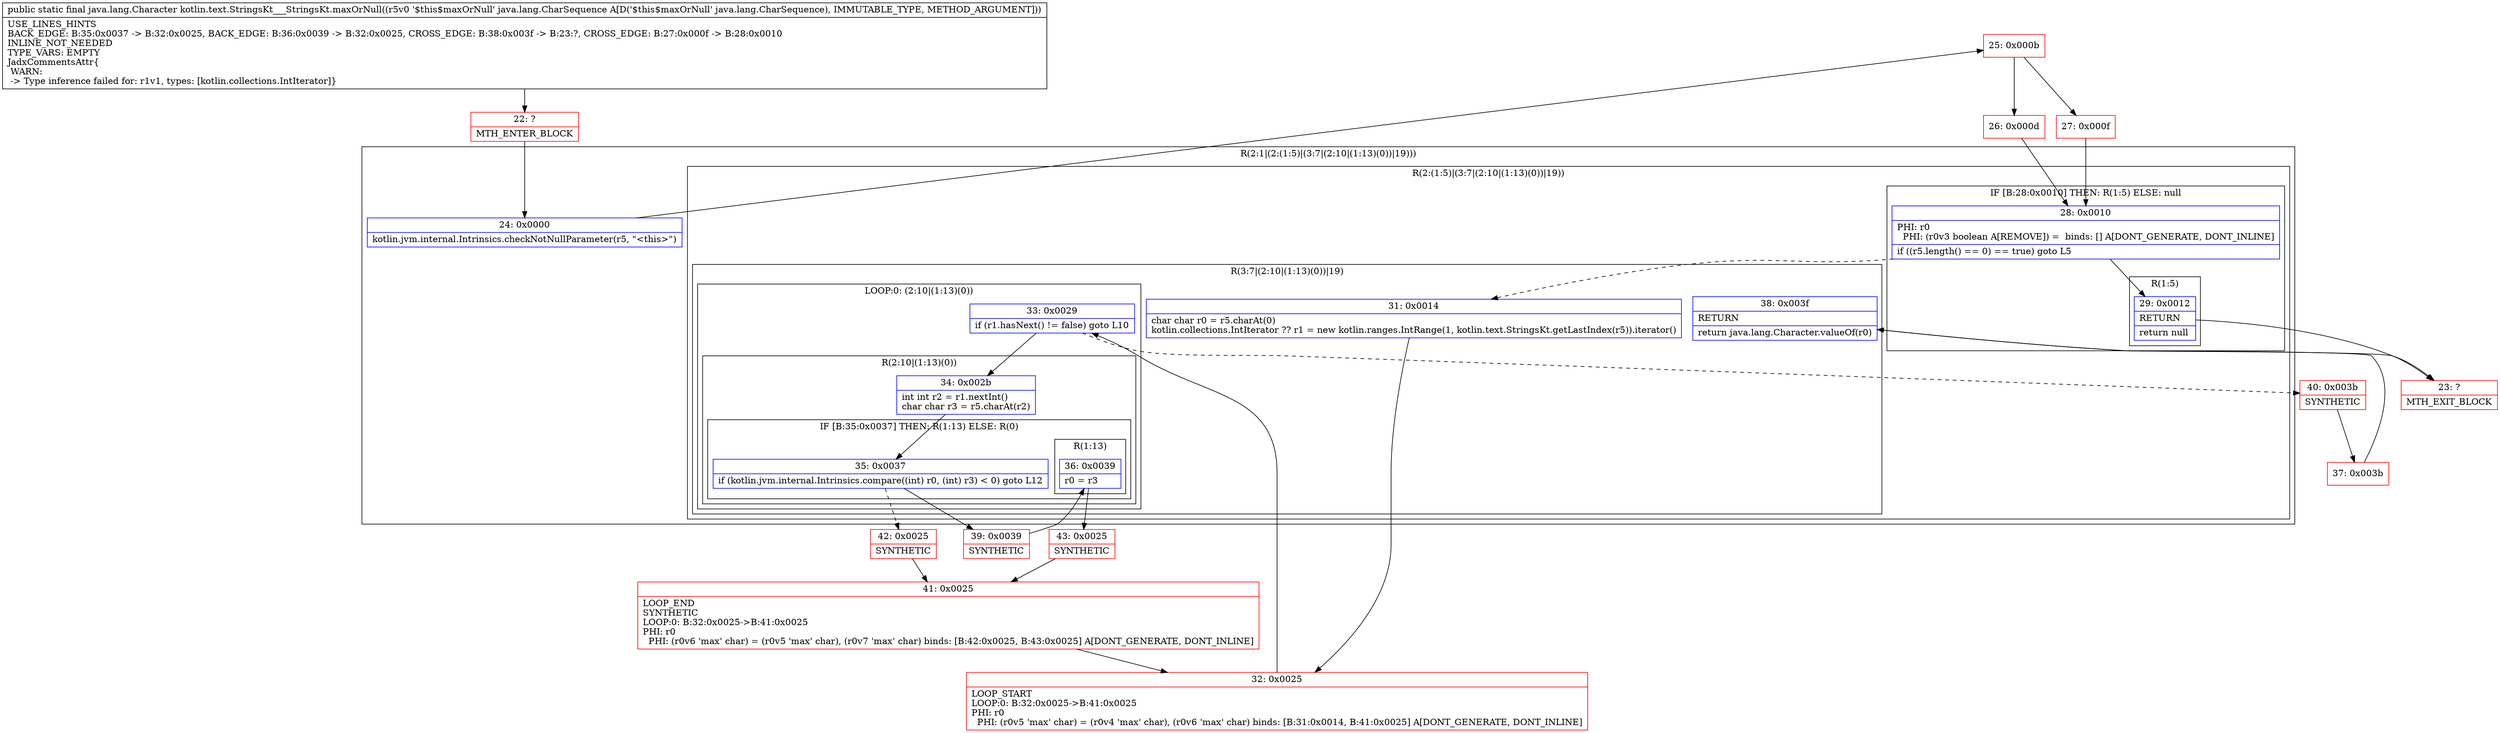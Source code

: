digraph "CFG forkotlin.text.StringsKt___StringsKt.maxOrNull(Ljava\/lang\/CharSequence;)Ljava\/lang\/Character;" {
subgraph cluster_Region_940793066 {
label = "R(2:1|(2:(1:5)|(3:7|(2:10|(1:13)(0))|19)))";
node [shape=record,color=blue];
Node_24 [shape=record,label="{24\:\ 0x0000|kotlin.jvm.internal.Intrinsics.checkNotNullParameter(r5, \"\<this\>\")\l}"];
subgraph cluster_Region_1455492413 {
label = "R(2:(1:5)|(3:7|(2:10|(1:13)(0))|19))";
node [shape=record,color=blue];
subgraph cluster_IfRegion_240410883 {
label = "IF [B:28:0x0010] THEN: R(1:5) ELSE: null";
node [shape=record,color=blue];
Node_28 [shape=record,label="{28\:\ 0x0010|PHI: r0 \l  PHI: (r0v3 boolean A[REMOVE]) =  binds: [] A[DONT_GENERATE, DONT_INLINE]\l|if ((r5.length() == 0) == true) goto L5\l}"];
subgraph cluster_Region_711402507 {
label = "R(1:5)";
node [shape=record,color=blue];
Node_29 [shape=record,label="{29\:\ 0x0012|RETURN\l|return null\l}"];
}
}
subgraph cluster_Region_168663699 {
label = "R(3:7|(2:10|(1:13)(0))|19)";
node [shape=record,color=blue];
Node_31 [shape=record,label="{31\:\ 0x0014|char char r0 = r5.charAt(0)\lkotlin.collections.IntIterator ?? r1 = new kotlin.ranges.IntRange(1, kotlin.text.StringsKt.getLastIndex(r5)).iterator()\l}"];
subgraph cluster_LoopRegion_2009187233 {
label = "LOOP:0: (2:10|(1:13)(0))";
node [shape=record,color=blue];
Node_33 [shape=record,label="{33\:\ 0x0029|if (r1.hasNext() != false) goto L10\l}"];
subgraph cluster_Region_301860552 {
label = "R(2:10|(1:13)(0))";
node [shape=record,color=blue];
Node_34 [shape=record,label="{34\:\ 0x002b|int int r2 = r1.nextInt()\lchar char r3 = r5.charAt(r2)\l}"];
subgraph cluster_IfRegion_1787909978 {
label = "IF [B:35:0x0037] THEN: R(1:13) ELSE: R(0)";
node [shape=record,color=blue];
Node_35 [shape=record,label="{35\:\ 0x0037|if (kotlin.jvm.internal.Intrinsics.compare((int) r0, (int) r3) \< 0) goto L12\l}"];
subgraph cluster_Region_204536482 {
label = "R(1:13)";
node [shape=record,color=blue];
Node_36 [shape=record,label="{36\:\ 0x0039|r0 = r3\l}"];
}
subgraph cluster_Region_137484705 {
label = "R(0)";
node [shape=record,color=blue];
}
}
}
}
Node_38 [shape=record,label="{38\:\ 0x003f|RETURN\l|return java.lang.Character.valueOf(r0)\l}"];
}
}
}
Node_22 [shape=record,color=red,label="{22\:\ ?|MTH_ENTER_BLOCK\l}"];
Node_25 [shape=record,color=red,label="{25\:\ 0x000b}"];
Node_26 [shape=record,color=red,label="{26\:\ 0x000d}"];
Node_23 [shape=record,color=red,label="{23\:\ ?|MTH_EXIT_BLOCK\l}"];
Node_32 [shape=record,color=red,label="{32\:\ 0x0025|LOOP_START\lLOOP:0: B:32:0x0025\-\>B:41:0x0025\lPHI: r0 \l  PHI: (r0v5 'max' char) = (r0v4 'max' char), (r0v6 'max' char) binds: [B:31:0x0014, B:41:0x0025] A[DONT_GENERATE, DONT_INLINE]\l}"];
Node_39 [shape=record,color=red,label="{39\:\ 0x0039|SYNTHETIC\l}"];
Node_43 [shape=record,color=red,label="{43\:\ 0x0025|SYNTHETIC\l}"];
Node_41 [shape=record,color=red,label="{41\:\ 0x0025|LOOP_END\lSYNTHETIC\lLOOP:0: B:32:0x0025\-\>B:41:0x0025\lPHI: r0 \l  PHI: (r0v6 'max' char) = (r0v5 'max' char), (r0v7 'max' char) binds: [B:42:0x0025, B:43:0x0025] A[DONT_GENERATE, DONT_INLINE]\l}"];
Node_42 [shape=record,color=red,label="{42\:\ 0x0025|SYNTHETIC\l}"];
Node_40 [shape=record,color=red,label="{40\:\ 0x003b|SYNTHETIC\l}"];
Node_37 [shape=record,color=red,label="{37\:\ 0x003b}"];
Node_27 [shape=record,color=red,label="{27\:\ 0x000f}"];
MethodNode[shape=record,label="{public static final java.lang.Character kotlin.text.StringsKt___StringsKt.maxOrNull((r5v0 '$this$maxOrNull' java.lang.CharSequence A[D('$this$maxOrNull' java.lang.CharSequence), IMMUTABLE_TYPE, METHOD_ARGUMENT]))  | USE_LINES_HINTS\lBACK_EDGE: B:35:0x0037 \-\> B:32:0x0025, BACK_EDGE: B:36:0x0039 \-\> B:32:0x0025, CROSS_EDGE: B:38:0x003f \-\> B:23:?, CROSS_EDGE: B:27:0x000f \-\> B:28:0x0010\lINLINE_NOT_NEEDED\lTYPE_VARS: EMPTY\lJadxCommentsAttr\{\l WARN: \l \-\> Type inference failed for: r1v1, types: [kotlin.collections.IntIterator]\}\l}"];
MethodNode -> Node_22;Node_24 -> Node_25;
Node_28 -> Node_29;
Node_28 -> Node_31[style=dashed];
Node_29 -> Node_23;
Node_31 -> Node_32;
Node_33 -> Node_34;
Node_33 -> Node_40[style=dashed];
Node_34 -> Node_35;
Node_35 -> Node_39;
Node_35 -> Node_42[style=dashed];
Node_36 -> Node_43;
Node_38 -> Node_23;
Node_22 -> Node_24;
Node_25 -> Node_26;
Node_25 -> Node_27;
Node_26 -> Node_28;
Node_32 -> Node_33;
Node_39 -> Node_36;
Node_43 -> Node_41;
Node_41 -> Node_32;
Node_42 -> Node_41;
Node_40 -> Node_37;
Node_37 -> Node_38;
Node_27 -> Node_28;
}


